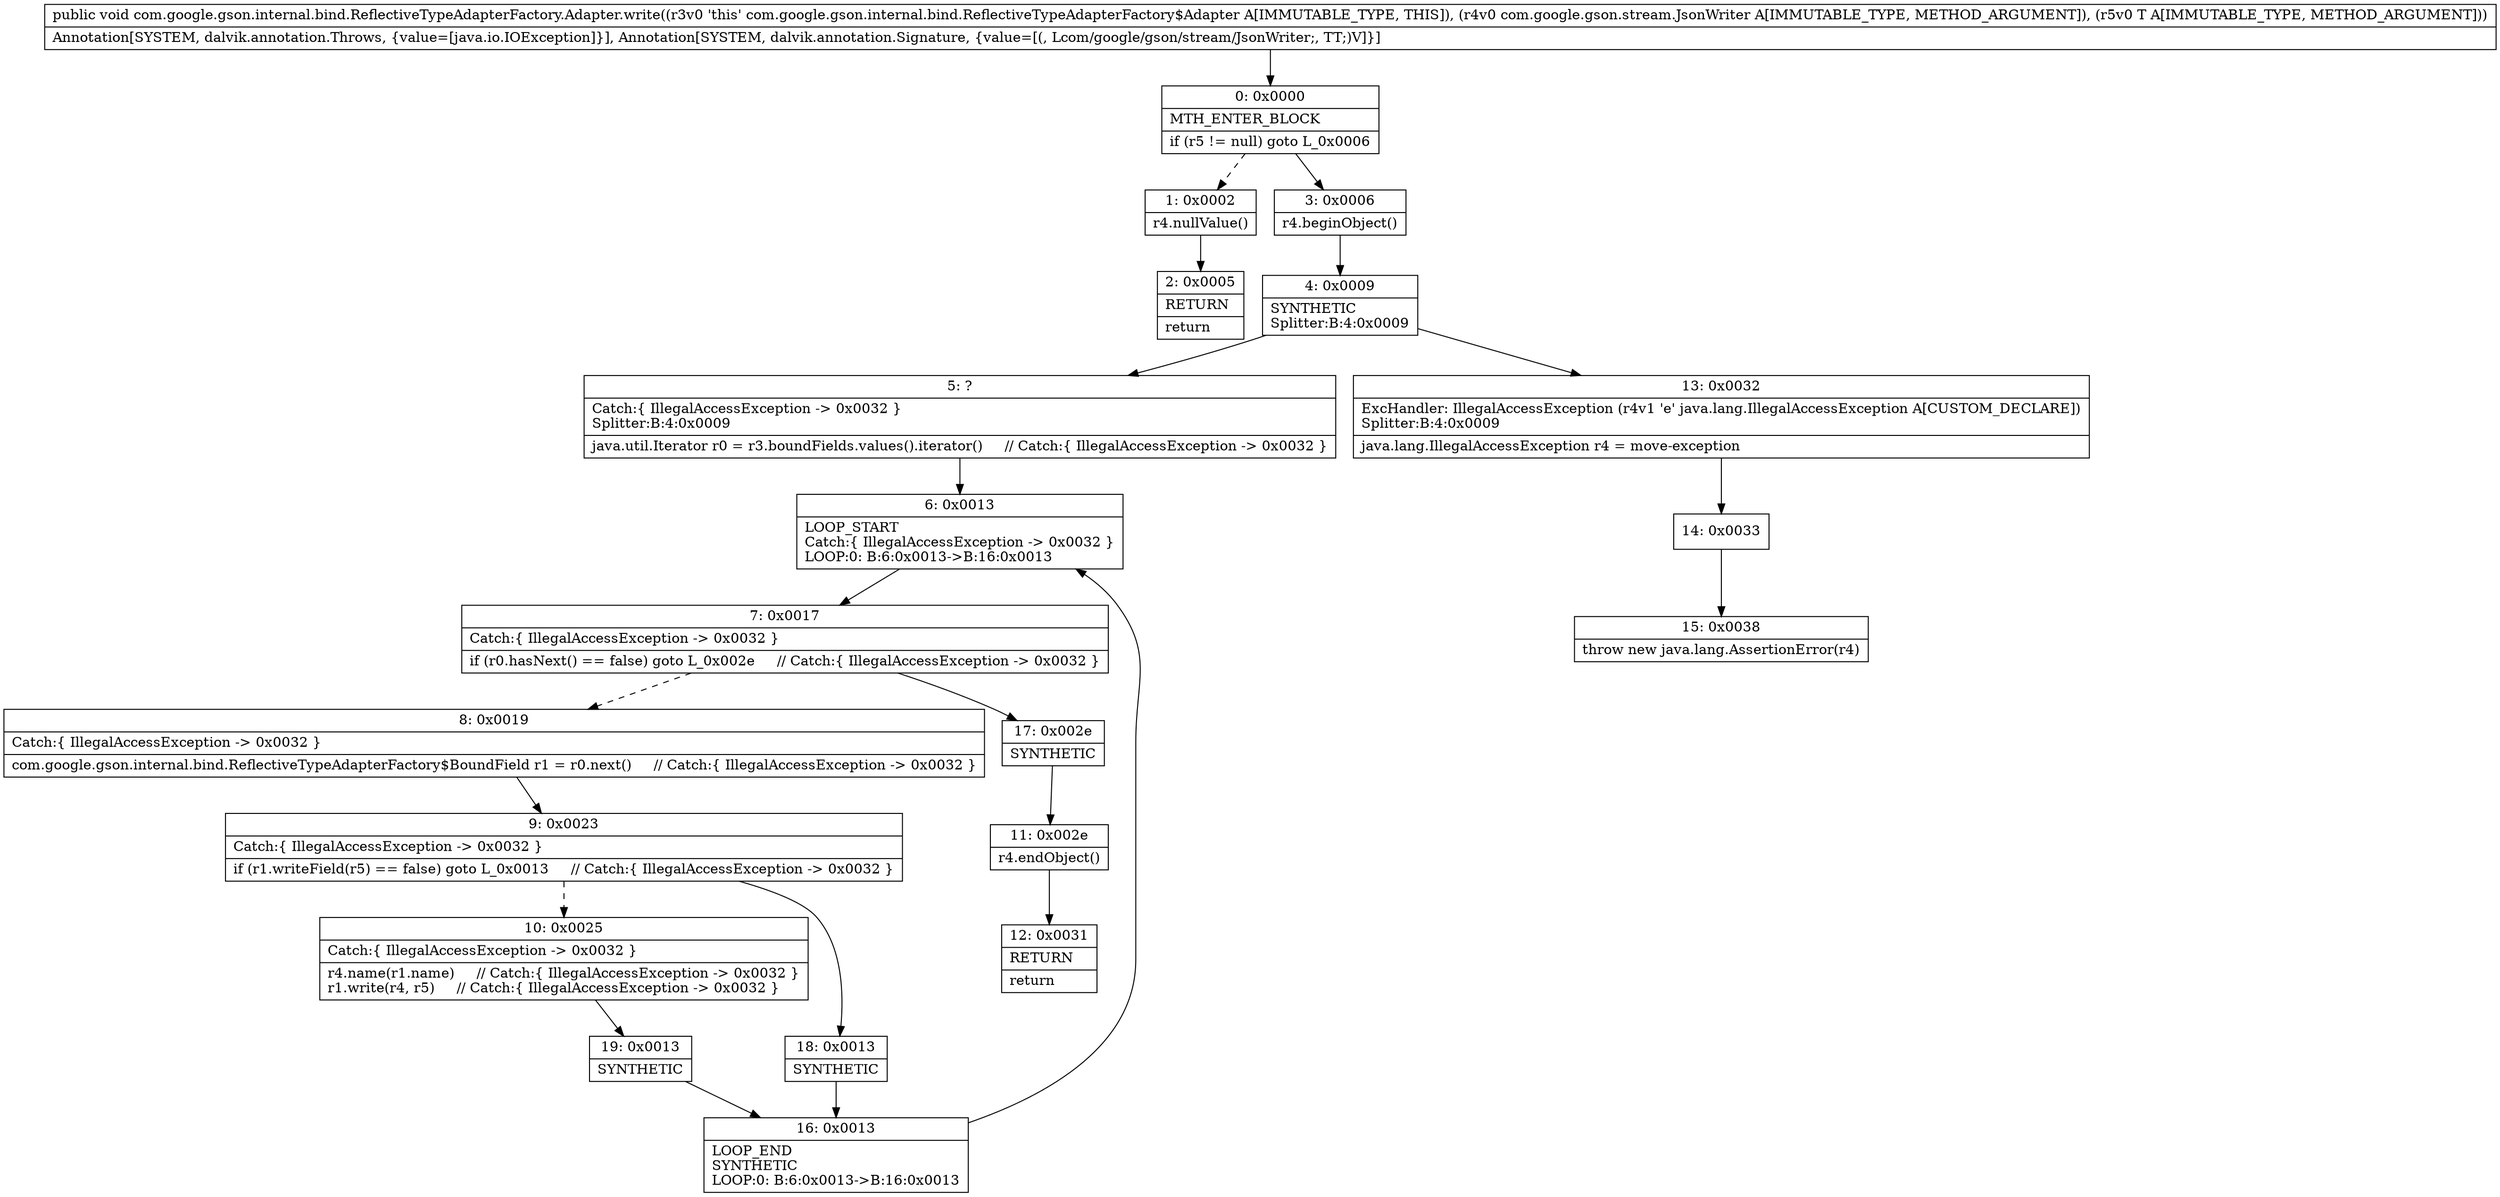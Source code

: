 digraph "CFG forcom.google.gson.internal.bind.ReflectiveTypeAdapterFactory.Adapter.write(Lcom\/google\/gson\/stream\/JsonWriter;Ljava\/lang\/Object;)V" {
Node_0 [shape=record,label="{0\:\ 0x0000|MTH_ENTER_BLOCK\l|if (r5 != null) goto L_0x0006\l}"];
Node_1 [shape=record,label="{1\:\ 0x0002|r4.nullValue()\l}"];
Node_2 [shape=record,label="{2\:\ 0x0005|RETURN\l|return\l}"];
Node_3 [shape=record,label="{3\:\ 0x0006|r4.beginObject()\l}"];
Node_4 [shape=record,label="{4\:\ 0x0009|SYNTHETIC\lSplitter:B:4:0x0009\l}"];
Node_5 [shape=record,label="{5\:\ ?|Catch:\{ IllegalAccessException \-\> 0x0032 \}\lSplitter:B:4:0x0009\l|java.util.Iterator r0 = r3.boundFields.values().iterator()     \/\/ Catch:\{ IllegalAccessException \-\> 0x0032 \}\l}"];
Node_6 [shape=record,label="{6\:\ 0x0013|LOOP_START\lCatch:\{ IllegalAccessException \-\> 0x0032 \}\lLOOP:0: B:6:0x0013\-\>B:16:0x0013\l}"];
Node_7 [shape=record,label="{7\:\ 0x0017|Catch:\{ IllegalAccessException \-\> 0x0032 \}\l|if (r0.hasNext() == false) goto L_0x002e     \/\/ Catch:\{ IllegalAccessException \-\> 0x0032 \}\l}"];
Node_8 [shape=record,label="{8\:\ 0x0019|Catch:\{ IllegalAccessException \-\> 0x0032 \}\l|com.google.gson.internal.bind.ReflectiveTypeAdapterFactory$BoundField r1 = r0.next()     \/\/ Catch:\{ IllegalAccessException \-\> 0x0032 \}\l}"];
Node_9 [shape=record,label="{9\:\ 0x0023|Catch:\{ IllegalAccessException \-\> 0x0032 \}\l|if (r1.writeField(r5) == false) goto L_0x0013     \/\/ Catch:\{ IllegalAccessException \-\> 0x0032 \}\l}"];
Node_10 [shape=record,label="{10\:\ 0x0025|Catch:\{ IllegalAccessException \-\> 0x0032 \}\l|r4.name(r1.name)     \/\/ Catch:\{ IllegalAccessException \-\> 0x0032 \}\lr1.write(r4, r5)     \/\/ Catch:\{ IllegalAccessException \-\> 0x0032 \}\l}"];
Node_11 [shape=record,label="{11\:\ 0x002e|r4.endObject()\l}"];
Node_12 [shape=record,label="{12\:\ 0x0031|RETURN\l|return\l}"];
Node_13 [shape=record,label="{13\:\ 0x0032|ExcHandler: IllegalAccessException (r4v1 'e' java.lang.IllegalAccessException A[CUSTOM_DECLARE])\lSplitter:B:4:0x0009\l|java.lang.IllegalAccessException r4 = move\-exception\l}"];
Node_14 [shape=record,label="{14\:\ 0x0033}"];
Node_15 [shape=record,label="{15\:\ 0x0038|throw new java.lang.AssertionError(r4)\l}"];
Node_16 [shape=record,label="{16\:\ 0x0013|LOOP_END\lSYNTHETIC\lLOOP:0: B:6:0x0013\-\>B:16:0x0013\l}"];
Node_17 [shape=record,label="{17\:\ 0x002e|SYNTHETIC\l}"];
Node_18 [shape=record,label="{18\:\ 0x0013|SYNTHETIC\l}"];
Node_19 [shape=record,label="{19\:\ 0x0013|SYNTHETIC\l}"];
MethodNode[shape=record,label="{public void com.google.gson.internal.bind.ReflectiveTypeAdapterFactory.Adapter.write((r3v0 'this' com.google.gson.internal.bind.ReflectiveTypeAdapterFactory$Adapter A[IMMUTABLE_TYPE, THIS]), (r4v0 com.google.gson.stream.JsonWriter A[IMMUTABLE_TYPE, METHOD_ARGUMENT]), (r5v0 T A[IMMUTABLE_TYPE, METHOD_ARGUMENT]))  | Annotation[SYSTEM, dalvik.annotation.Throws, \{value=[java.io.IOException]\}], Annotation[SYSTEM, dalvik.annotation.Signature, \{value=[(, Lcom\/google\/gson\/stream\/JsonWriter;, TT;)V]\}]\l}"];
MethodNode -> Node_0;
Node_0 -> Node_1[style=dashed];
Node_0 -> Node_3;
Node_1 -> Node_2;
Node_3 -> Node_4;
Node_4 -> Node_5;
Node_4 -> Node_13;
Node_5 -> Node_6;
Node_6 -> Node_7;
Node_7 -> Node_8[style=dashed];
Node_7 -> Node_17;
Node_8 -> Node_9;
Node_9 -> Node_10[style=dashed];
Node_9 -> Node_18;
Node_10 -> Node_19;
Node_11 -> Node_12;
Node_13 -> Node_14;
Node_14 -> Node_15;
Node_16 -> Node_6;
Node_17 -> Node_11;
Node_18 -> Node_16;
Node_19 -> Node_16;
}

